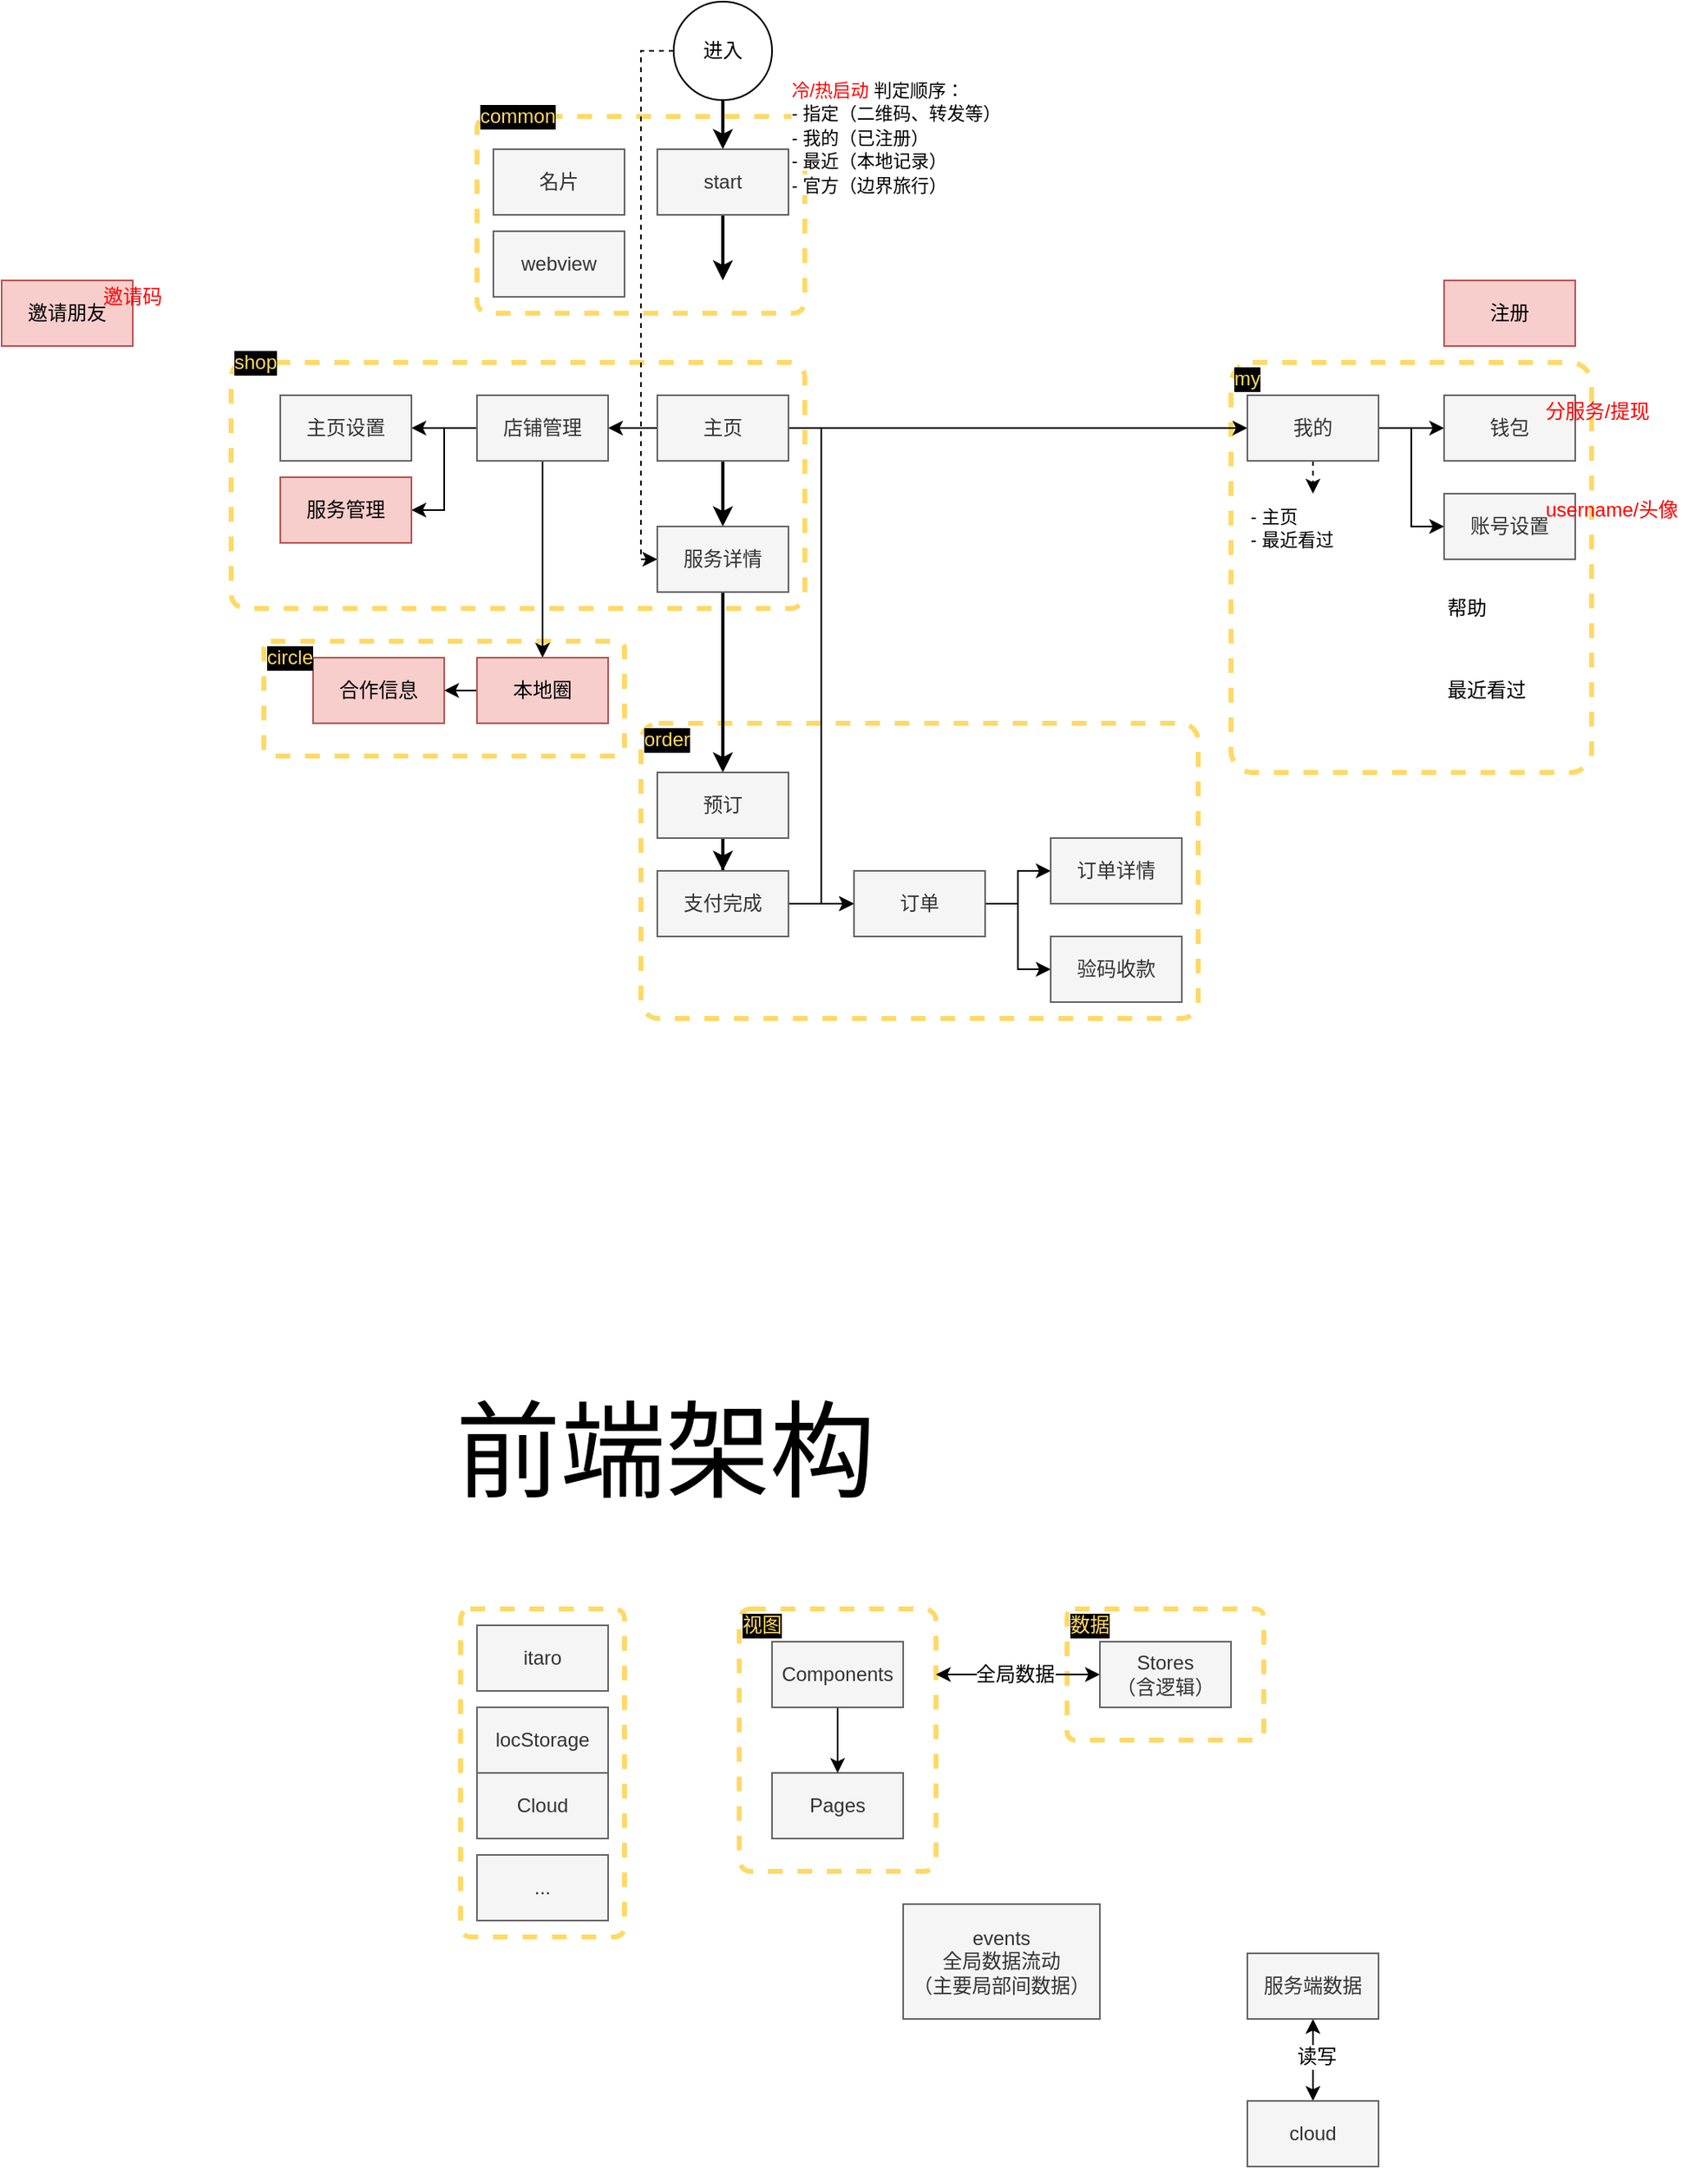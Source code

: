 <mxfile version="14.4.3" type="github">
  <diagram id="uaJOWpeh-Cgn03qF8BdY" name="Page-1">
    <mxGraphModel dx="946" dy="1017" grid="1" gridSize="10" guides="1" tooltips="1" connect="1" arrows="1" fold="1" page="0" pageScale="1" pageWidth="827" pageHeight="1169" background="none" math="0" shadow="0">
      <root>
        <mxCell id="0" />
        <mxCell id="1" parent="0" />
        <mxCell id="DEztta60K0riPukVhcO5-79" value="" style="rounded=1;whiteSpace=wrap;html=1;fillColor=none;dashed=1;sketch=0;arcSize=6;strokeColor=#FFD966;strokeWidth=3;" vertex="1" parent="1">
          <mxGeometry x="650" y="940" width="120" height="80" as="geometry" />
        </mxCell>
        <mxCell id="DEztta60K0riPukVhcO5-80" value="数据" style="text;html=1;strokeColor=none;fillColor=none;align=left;verticalAlign=middle;whiteSpace=wrap;rounded=0;dashed=1;sketch=0;fontColor=#FFD966;labelBackgroundColor=#000000;" vertex="1" parent="1">
          <mxGeometry x="650" y="940" width="60" height="20" as="geometry" />
        </mxCell>
        <mxCell id="DEztta60K0riPukVhcO5-74" value="" style="rounded=1;whiteSpace=wrap;html=1;fillColor=none;dashed=1;sketch=0;arcSize=6;strokeColor=#FFD966;strokeWidth=3;" vertex="1" parent="1">
          <mxGeometry x="450" y="940" width="120" height="160" as="geometry" />
        </mxCell>
        <mxCell id="DEztta60K0riPukVhcO5-25" value="" style="rounded=1;whiteSpace=wrap;html=1;fillColor=none;dashed=1;sketch=0;arcSize=6;strokeColor=#FFD966;strokeWidth=3;" vertex="1" parent="1">
          <mxGeometry x="280" y="940" width="100" height="200" as="geometry" />
        </mxCell>
        <mxCell id="wzKUWsmBttnWFlD8ngQO-3" value="" style="rounded=1;whiteSpace=wrap;html=1;fillColor=none;dashed=1;sketch=0;arcSize=6;strokeColor=#FFD966;strokeWidth=3;" parent="1" vertex="1">
          <mxGeometry x="140" y="180" width="350" height="150" as="geometry" />
        </mxCell>
        <mxCell id="ifAqm_TVmSoJR8_c_eYD-7" value="" style="rounded=1;whiteSpace=wrap;html=1;fillColor=none;dashed=1;sketch=0;arcSize=6;strokeColor=#FFD966;strokeWidth=3;" parent="1" vertex="1">
          <mxGeometry x="160" y="350" width="220" height="70" as="geometry" />
        </mxCell>
        <mxCell id="6PhgYJ-1GN8SUMeGV9yt-6" value="" style="rounded=1;whiteSpace=wrap;html=1;fillColor=none;dashed=1;sketch=0;arcSize=6;strokeColor=#FFD966;strokeWidth=3;" parent="1" vertex="1">
          <mxGeometry x="750" y="180" width="220" height="250" as="geometry" />
        </mxCell>
        <mxCell id="6PhgYJ-1GN8SUMeGV9yt-3" value="" style="rounded=1;whiteSpace=wrap;html=1;fillColor=none;dashed=1;sketch=0;arcSize=6;strokeColor=#FFD966;strokeWidth=3;" parent="1" vertex="1">
          <mxGeometry x="290" y="30" width="200" height="120" as="geometry" />
        </mxCell>
        <mxCell id="6PhgYJ-1GN8SUMeGV9yt-5" value="" style="rounded=1;whiteSpace=wrap;html=1;fillColor=none;dashed=1;sketch=0;arcSize=6;strokeColor=#FFD966;strokeWidth=3;" parent="1" vertex="1">
          <mxGeometry x="390" y="400" width="340" height="180" as="geometry" />
        </mxCell>
        <mxCell id="1kkJQfJtM5-QZLH32b5V-26" style="edgeStyle=orthogonalEdgeStyle;rounded=0;orthogonalLoop=1;jettySize=auto;html=1;exitX=0;exitY=0.5;exitDx=0;exitDy=0;entryX=0;entryY=0.5;entryDx=0;entryDy=0;dashed=1;" parent="1" source="1kkJQfJtM5-QZLH32b5V-1" target="1kkJQfJtM5-QZLH32b5V-19" edge="1">
          <mxGeometry relative="1" as="geometry" />
        </mxCell>
        <mxCell id="6PhgYJ-1GN8SUMeGV9yt-14" value="" style="edgeStyle=orthogonalEdgeStyle;rounded=0;orthogonalLoop=1;jettySize=auto;html=1;strokeColor=#000000;strokeWidth=2;fontColor=#FF0000;" parent="1" source="1kkJQfJtM5-QZLH32b5V-1" target="6PhgYJ-1GN8SUMeGV9yt-13" edge="1">
          <mxGeometry relative="1" as="geometry" />
        </mxCell>
        <mxCell id="1kkJQfJtM5-QZLH32b5V-1" value="进入" style="ellipse;whiteSpace=wrap;html=1;aspect=fixed;" parent="1" vertex="1">
          <mxGeometry x="410" y="-40" width="60" height="60" as="geometry" />
        </mxCell>
        <mxCell id="1kkJQfJtM5-QZLH32b5V-21" value="" style="edgeStyle=orthogonalEdgeStyle;rounded=0;orthogonalLoop=1;jettySize=auto;html=1;strokeWidth=2;" parent="1" source="1kkJQfJtM5-QZLH32b5V-5" target="1kkJQfJtM5-QZLH32b5V-19" edge="1">
          <mxGeometry relative="1" as="geometry" />
        </mxCell>
        <mxCell id="1kkJQfJtM5-QZLH32b5V-45" style="edgeStyle=orthogonalEdgeStyle;rounded=0;orthogonalLoop=1;jettySize=auto;html=1;exitX=1;exitY=0.5;exitDx=0;exitDy=0;entryX=0;entryY=0.5;entryDx=0;entryDy=0;startArrow=none;startFill=0;" parent="1" source="1kkJQfJtM5-QZLH32b5V-5" target="1kkJQfJtM5-QZLH32b5V-22" edge="1">
          <mxGeometry relative="1" as="geometry" />
        </mxCell>
        <mxCell id="tsJAiBTJl78jRLFI6lzW-2" style="edgeStyle=orthogonalEdgeStyle;rounded=0;orthogonalLoop=1;jettySize=auto;html=1;exitX=1;exitY=0.5;exitDx=0;exitDy=0;entryX=0;entryY=0.5;entryDx=0;entryDy=0;" parent="1" source="1kkJQfJtM5-QZLH32b5V-5" target="1kkJQfJtM5-QZLH32b5V-23" edge="1">
          <mxGeometry relative="1" as="geometry" />
        </mxCell>
        <mxCell id="ufz8kV2_bPWFAASkAtV6-10" style="edgeStyle=orthogonalEdgeStyle;rounded=0;orthogonalLoop=1;jettySize=auto;html=1;exitX=0;exitY=0.5;exitDx=0;exitDy=0;entryX=1;entryY=0.5;entryDx=0;entryDy=0;fontColor=#000000;" parent="1" source="1kkJQfJtM5-QZLH32b5V-5" target="1kkJQfJtM5-QZLH32b5V-36" edge="1">
          <mxGeometry relative="1" as="geometry" />
        </mxCell>
        <mxCell id="1kkJQfJtM5-QZLH32b5V-5" value="主页" style="rounded=0;whiteSpace=wrap;html=1;fillColor=#f5f5f5;strokeColor=#666666;fontColor=#333333;" parent="1" vertex="1">
          <mxGeometry x="400" y="200" width="80" height="40" as="geometry" />
        </mxCell>
        <mxCell id="1kkJQfJtM5-QZLH32b5V-14" value="&lt;span style=&quot;font-family: &amp;#34;helvetica&amp;#34; ; font-size: 11px ; font-style: normal ; font-weight: normal ; letter-spacing: normal ; text-align: center ; text-indent: 0px ; text-transform: none ; word-spacing: 0px ; background-color: rgb(255 , 255 , 255) ; text-decoration: none ; display: inline ; float: none&quot;&gt;&lt;font color=&quot;#ff0000&quot;&gt;冷/热启动&lt;/font&gt;&lt;/span&gt;&lt;span style=&quot;color: rgb(0 , 0 , 0) ; font-family: &amp;#34;helvetica&amp;#34; ; font-size: 11px ; font-style: normal ; font-weight: normal ; letter-spacing: normal ; text-align: center ; text-indent: 0px ; text-transform: none ; word-spacing: 0px ; background-color: rgb(255 , 255 , 255) ; text-decoration: none ; display: inline ; float: none&quot;&gt;&amp;nbsp;判定顺序：&lt;br&gt;- 指定（二维码、转发等）&lt;/span&gt;&lt;br style=&quot;color: rgb(0 , 0 , 0) ; font-family: &amp;#34;helvetica&amp;#34; ; font-size: 11px ; font-style: normal ; font-weight: normal ; letter-spacing: normal ; text-align: center ; text-indent: 0px ; text-transform: none ; word-spacing: 0px ; background-color: rgb(255 , 255 , 255) ; text-decoration: none&quot;&gt;&lt;span style=&quot;color: rgb(0 , 0 , 0) ; font-family: &amp;#34;helvetica&amp;#34; ; font-size: 11px ; font-style: normal ; font-weight: normal ; letter-spacing: normal ; text-align: center ; text-indent: 0px ; text-transform: none ; word-spacing: 0px ; background-color: rgb(255 , 255 , 255) ; text-decoration: none ; display: inline ; float: none&quot;&gt;- 我的（已注册）&lt;/span&gt;&lt;br style=&quot;color: rgb(0 , 0 , 0) ; font-family: &amp;#34;helvetica&amp;#34; ; font-size: 11px ; font-style: normal ; font-weight: normal ; letter-spacing: normal ; text-align: center ; text-indent: 0px ; text-transform: none ; word-spacing: 0px ; background-color: rgb(255 , 255 , 255) ; text-decoration: none&quot;&gt;&lt;span style=&quot;color: rgb(0 , 0 , 0) ; font-family: &amp;#34;helvetica&amp;#34; ; font-size: 11px ; font-style: normal ; font-weight: normal ; letter-spacing: normal ; text-align: center ; text-indent: 0px ; text-transform: none ; word-spacing: 0px ; background-color: rgb(255 , 255 , 255) ; text-decoration: none ; display: inline ; float: none&quot;&gt;- 最近（本地记录）&lt;/span&gt;&lt;br style=&quot;color: rgb(0 , 0 , 0) ; font-family: &amp;#34;helvetica&amp;#34; ; font-size: 11px ; font-style: normal ; font-weight: normal ; letter-spacing: normal ; text-align: center ; text-indent: 0px ; text-transform: none ; word-spacing: 0px ; background-color: rgb(255 , 255 , 255) ; text-decoration: none&quot;&gt;&lt;span style=&quot;color: rgb(0 , 0 , 0) ; font-family: &amp;#34;helvetica&amp;#34; ; font-size: 11px ; font-style: normal ; font-weight: normal ; letter-spacing: normal ; text-align: center ; text-indent: 0px ; text-transform: none ; word-spacing: 0px ; background-color: rgb(255 , 255 , 255) ; text-decoration: none ; display: inline ; float: none&quot;&gt;- 官方（边界旅行）&lt;/span&gt;" style="text;whiteSpace=wrap;html=1;" parent="1" vertex="1">
          <mxGeometry x="480" width="150" height="70" as="geometry" />
        </mxCell>
        <mxCell id="1kkJQfJtM5-QZLH32b5V-30" value="" style="edgeStyle=orthogonalEdgeStyle;rounded=0;orthogonalLoop=1;jettySize=auto;html=1;startArrow=none;startFill=0;strokeWidth=2;" parent="1" source="1kkJQfJtM5-QZLH32b5V-19" target="1kkJQfJtM5-QZLH32b5V-29" edge="1">
          <mxGeometry relative="1" as="geometry" />
        </mxCell>
        <mxCell id="1kkJQfJtM5-QZLH32b5V-19" value="服务详情" style="rounded=0;whiteSpace=wrap;html=1;fillColor=#f5f5f5;strokeColor=#666666;fontColor=#333333;" parent="1" vertex="1">
          <mxGeometry x="400" y="280" width="80" height="40" as="geometry" />
        </mxCell>
        <mxCell id="1kkJQfJtM5-QZLH32b5V-48" value="" style="edgeStyle=orthogonalEdgeStyle;rounded=0;orthogonalLoop=1;jettySize=auto;html=1;startArrow=none;startFill=0;entryX=0;entryY=0.5;entryDx=0;entryDy=0;" parent="1" source="1kkJQfJtM5-QZLH32b5V-22" target="1kkJQfJtM5-QZLH32b5V-47" edge="1">
          <mxGeometry relative="1" as="geometry" />
        </mxCell>
        <mxCell id="1kkJQfJtM5-QZLH32b5V-51" style="edgeStyle=orthogonalEdgeStyle;rounded=0;orthogonalLoop=1;jettySize=auto;html=1;exitX=0.5;exitY=1;exitDx=0;exitDy=0;entryX=0.5;entryY=0;entryDx=0;entryDy=0;dashed=1;startArrow=none;startFill=0;" parent="1" source="1kkJQfJtM5-QZLH32b5V-22" target="1kkJQfJtM5-QZLH32b5V-43" edge="1">
          <mxGeometry relative="1" as="geometry" />
        </mxCell>
        <mxCell id="1kkJQfJtM5-QZLH32b5V-55" style="edgeStyle=orthogonalEdgeStyle;rounded=0;orthogonalLoop=1;jettySize=auto;html=1;exitX=1;exitY=0.5;exitDx=0;exitDy=0;entryX=0;entryY=0.5;entryDx=0;entryDy=0;startArrow=none;startFill=0;" parent="1" source="1kkJQfJtM5-QZLH32b5V-22" target="1kkJQfJtM5-QZLH32b5V-40" edge="1">
          <mxGeometry relative="1" as="geometry" />
        </mxCell>
        <mxCell id="1kkJQfJtM5-QZLH32b5V-22" value="我的" style="rounded=0;whiteSpace=wrap;html=1;fillColor=#f5f5f5;strokeColor=#666666;fontColor=#333333;" parent="1" vertex="1">
          <mxGeometry x="760" y="200" width="80" height="40" as="geometry" />
        </mxCell>
        <mxCell id="1kkJQfJtM5-QZLH32b5V-35" value="" style="edgeStyle=orthogonalEdgeStyle;rounded=0;orthogonalLoop=1;jettySize=auto;html=1;startArrow=none;startFill=0;" parent="1" source="1kkJQfJtM5-QZLH32b5V-23" target="1kkJQfJtM5-QZLH32b5V-34" edge="1">
          <mxGeometry relative="1" as="geometry" />
        </mxCell>
        <mxCell id="1kkJQfJtM5-QZLH32b5V-67" style="edgeStyle=orthogonalEdgeStyle;rounded=0;orthogonalLoop=1;jettySize=auto;html=1;exitX=1;exitY=0.5;exitDx=0;exitDy=0;entryX=0;entryY=0.5;entryDx=0;entryDy=0;startArrow=none;startFill=0;" parent="1" source="1kkJQfJtM5-QZLH32b5V-23" target="1kkJQfJtM5-QZLH32b5V-66" edge="1">
          <mxGeometry relative="1" as="geometry" />
        </mxCell>
        <mxCell id="1kkJQfJtM5-QZLH32b5V-23" value="订单" style="rounded=0;whiteSpace=wrap;html=1;fillColor=#f5f5f5;strokeColor=#666666;fontColor=#333333;" parent="1" vertex="1">
          <mxGeometry x="520" y="490" width="80" height="40" as="geometry" />
        </mxCell>
        <mxCell id="1kkJQfJtM5-QZLH32b5V-32" value="" style="edgeStyle=orthogonalEdgeStyle;rounded=0;orthogonalLoop=1;jettySize=auto;html=1;startArrow=none;startFill=0;strokeWidth=2;" parent="1" source="1kkJQfJtM5-QZLH32b5V-29" target="1kkJQfJtM5-QZLH32b5V-31" edge="1">
          <mxGeometry relative="1" as="geometry" />
        </mxCell>
        <mxCell id="1kkJQfJtM5-QZLH32b5V-29" value="预订" style="rounded=0;whiteSpace=wrap;html=1;fillColor=#f5f5f5;strokeColor=#666666;fontColor=#333333;" parent="1" vertex="1">
          <mxGeometry x="400" y="430" width="80" height="40" as="geometry" />
        </mxCell>
        <mxCell id="tsJAiBTJl78jRLFI6lzW-1" value="" style="edgeStyle=orthogonalEdgeStyle;rounded=0;orthogonalLoop=1;jettySize=auto;html=1;" parent="1" source="1kkJQfJtM5-QZLH32b5V-31" target="1kkJQfJtM5-QZLH32b5V-23" edge="1">
          <mxGeometry relative="1" as="geometry" />
        </mxCell>
        <mxCell id="1kkJQfJtM5-QZLH32b5V-31" value="支付完成" style="rounded=0;whiteSpace=wrap;html=1;fillColor=#f5f5f5;strokeColor=#666666;fontColor=#333333;" parent="1" vertex="1">
          <mxGeometry x="400" y="490" width="80" height="40" as="geometry" />
        </mxCell>
        <mxCell id="1kkJQfJtM5-QZLH32b5V-34" value="订单详情" style="rounded=0;whiteSpace=wrap;html=1;fillColor=#f5f5f5;strokeColor=#666666;fontColor=#333333;" parent="1" vertex="1">
          <mxGeometry x="640" y="470" width="80" height="40" as="geometry" />
        </mxCell>
        <mxCell id="ufz8kV2_bPWFAASkAtV6-6" style="edgeStyle=orthogonalEdgeStyle;rounded=0;orthogonalLoop=1;jettySize=auto;html=1;exitX=0;exitY=0.5;exitDx=0;exitDy=0;entryX=1;entryY=0.5;entryDx=0;entryDy=0;fontColor=#000000;" parent="1" source="1kkJQfJtM5-QZLH32b5V-36" target="1kkJQfJtM5-QZLH32b5V-56" edge="1">
          <mxGeometry relative="1" as="geometry" />
        </mxCell>
        <mxCell id="ufz8kV2_bPWFAASkAtV6-7" style="edgeStyle=orthogonalEdgeStyle;rounded=0;orthogonalLoop=1;jettySize=auto;html=1;exitX=0;exitY=0.5;exitDx=0;exitDy=0;entryX=1;entryY=0.5;entryDx=0;entryDy=0;fontColor=#000000;" parent="1" source="1kkJQfJtM5-QZLH32b5V-36" target="1kkJQfJtM5-QZLH32b5V-39" edge="1">
          <mxGeometry relative="1" as="geometry" />
        </mxCell>
        <mxCell id="wzKUWsmBttnWFlD8ngQO-1" style="edgeStyle=orthogonalEdgeStyle;rounded=0;orthogonalLoop=1;jettySize=auto;html=1;exitX=0.5;exitY=1;exitDx=0;exitDy=0;entryX=0.5;entryY=0;entryDx=0;entryDy=0;" parent="1" source="1kkJQfJtM5-QZLH32b5V-36" target="1kkJQfJtM5-QZLH32b5V-60" edge="1">
          <mxGeometry relative="1" as="geometry" />
        </mxCell>
        <mxCell id="1kkJQfJtM5-QZLH32b5V-36" value="店铺管理" style="rounded=0;whiteSpace=wrap;html=1;fillColor=#f5f5f5;strokeColor=#666666;fontColor=#333333;" parent="1" vertex="1">
          <mxGeometry x="290" y="200" width="80" height="40" as="geometry" />
        </mxCell>
        <mxCell id="1kkJQfJtM5-QZLH32b5V-39" value="服务管理" style="rounded=0;whiteSpace=wrap;html=1;fillColor=#f8cecc;strokeColor=#b85450;" parent="1" vertex="1">
          <mxGeometry x="170" y="250" width="80" height="40" as="geometry" />
        </mxCell>
        <mxCell id="1kkJQfJtM5-QZLH32b5V-40" value="账号设置" style="rounded=0;whiteSpace=wrap;html=1;fillColor=#f5f5f5;strokeColor=#666666;fontColor=#333333;" parent="1" vertex="1">
          <mxGeometry x="880" y="260" width="80" height="40" as="geometry" />
        </mxCell>
        <mxCell id="1kkJQfJtM5-QZLH32b5V-43" value="&lt;font face=&quot;helvetica&quot;&gt;&lt;span style=&quot;font-size: 11px ; background-color: rgb(255 , 255 , 255)&quot;&gt;- 主页&lt;br&gt;- 最近看过&lt;/span&gt;&lt;/font&gt;" style="text;whiteSpace=wrap;html=1;align=left;" parent="1" vertex="1">
          <mxGeometry x="760" y="260" width="80" height="45" as="geometry" />
        </mxCell>
        <mxCell id="1kkJQfJtM5-QZLH32b5V-47" value="钱包" style="rounded=0;whiteSpace=wrap;html=1;fillColor=#f5f5f5;strokeColor=#666666;fontColor=#333333;" parent="1" vertex="1">
          <mxGeometry x="880" y="200" width="80" height="40" as="geometry" />
        </mxCell>
        <mxCell id="1kkJQfJtM5-QZLH32b5V-56" value="主页设置" style="rounded=0;whiteSpace=wrap;html=1;fillColor=#f5f5f5;strokeColor=#666666;fontColor=#333333;" parent="1" vertex="1">
          <mxGeometry x="170" y="200" width="80" height="40" as="geometry" />
        </mxCell>
        <mxCell id="wzKUWsmBttnWFlD8ngQO-2" style="edgeStyle=orthogonalEdgeStyle;rounded=0;orthogonalLoop=1;jettySize=auto;html=1;exitX=0;exitY=0.5;exitDx=0;exitDy=0;entryX=1;entryY=0.5;entryDx=0;entryDy=0;" parent="1" source="1kkJQfJtM5-QZLH32b5V-60" target="6PhgYJ-1GN8SUMeGV9yt-2" edge="1">
          <mxGeometry relative="1" as="geometry" />
        </mxCell>
        <mxCell id="1kkJQfJtM5-QZLH32b5V-60" value="本地圈" style="rounded=0;whiteSpace=wrap;html=1;fillColor=#f8cecc;strokeColor=#b85450;" parent="1" vertex="1">
          <mxGeometry x="290" y="360" width="80" height="40" as="geometry" />
        </mxCell>
        <mxCell id="1kkJQfJtM5-QZLH32b5V-63" value="邀请朋友" style="rounded=0;whiteSpace=wrap;html=1;glass=0;shadow=0;fillColor=#f8cecc;strokeColor=#b85450;" parent="1" vertex="1">
          <mxGeometry y="130" width="80" height="40" as="geometry" />
        </mxCell>
        <mxCell id="1kkJQfJtM5-QZLH32b5V-66" value="验码收款" style="rounded=0;whiteSpace=wrap;html=1;fillColor=#f5f5f5;strokeColor=#666666;fontColor=#333333;" parent="1" vertex="1">
          <mxGeometry x="640" y="530" width="80" height="40" as="geometry" />
        </mxCell>
        <mxCell id="6PhgYJ-1GN8SUMeGV9yt-1" value="名片" style="rounded=0;whiteSpace=wrap;html=1;fillColor=#f5f5f5;strokeColor=#666666;fontColor=#333333;" parent="1" vertex="1">
          <mxGeometry x="300" y="50" width="80" height="40" as="geometry" />
        </mxCell>
        <mxCell id="6PhgYJ-1GN8SUMeGV9yt-2" value="合作信息" style="rounded=0;whiteSpace=wrap;html=1;fillColor=#f8cecc;strokeColor=#b85450;" parent="1" vertex="1">
          <mxGeometry x="190" y="360" width="80" height="40" as="geometry" />
        </mxCell>
        <mxCell id="6PhgYJ-1GN8SUMeGV9yt-8" value="username/头像" style="text;html=1;strokeColor=none;fillColor=none;align=left;verticalAlign=middle;whiteSpace=wrap;rounded=0;dashed=1;sketch=0;fontColor=#FF0000;" parent="1" vertex="1">
          <mxGeometry x="940" y="260" width="100" height="20" as="geometry" />
        </mxCell>
        <mxCell id="6PhgYJ-1GN8SUMeGV9yt-9" value="分服务/提现" style="text;html=1;strokeColor=none;fillColor=none;align=left;verticalAlign=middle;whiteSpace=wrap;rounded=0;dashed=1;sketch=0;fontColor=#FF0000;" parent="1" vertex="1">
          <mxGeometry x="940" y="200" width="100" height="20" as="geometry" />
        </mxCell>
        <mxCell id="6PhgYJ-1GN8SUMeGV9yt-10" value="邀请码" style="text;html=1;strokeColor=none;fillColor=none;align=left;verticalAlign=middle;whiteSpace=wrap;rounded=0;dashed=1;sketch=0;fontColor=#FF0000;" parent="1" vertex="1">
          <mxGeometry x="60" y="130" width="100" height="20" as="geometry" />
        </mxCell>
        <mxCell id="6PhgYJ-1GN8SUMeGV9yt-11" value="注册" style="rounded=0;whiteSpace=wrap;html=1;fillColor=#f8cecc;strokeColor=#b85450;" parent="1" vertex="1">
          <mxGeometry x="880" y="130" width="80" height="40" as="geometry" />
        </mxCell>
        <mxCell id="6PhgYJ-1GN8SUMeGV9yt-12" value="webview" style="rounded=0;whiteSpace=wrap;html=1;fillColor=#f5f5f5;strokeColor=#666666;fontColor=#333333;" parent="1" vertex="1">
          <mxGeometry x="300" y="100" width="80" height="40" as="geometry" />
        </mxCell>
        <mxCell id="6PhgYJ-1GN8SUMeGV9yt-15" value="" style="edgeStyle=orthogonalEdgeStyle;rounded=0;orthogonalLoop=1;jettySize=auto;html=1;strokeColor=#000000;strokeWidth=2;fontColor=#FF0000;" parent="1" source="6PhgYJ-1GN8SUMeGV9yt-13" edge="1">
          <mxGeometry relative="1" as="geometry">
            <mxPoint x="440" y="130" as="targetPoint" />
          </mxGeometry>
        </mxCell>
        <mxCell id="6PhgYJ-1GN8SUMeGV9yt-13" value="start" style="rounded=0;whiteSpace=wrap;html=1;fillColor=#f5f5f5;strokeColor=#666666;fontColor=#333333;" parent="1" vertex="1">
          <mxGeometry x="400" y="50" width="80" height="40" as="geometry" />
        </mxCell>
        <mxCell id="ifAqm_TVmSoJR8_c_eYD-1" value="common" style="text;html=1;strokeColor=none;fillColor=none;align=left;verticalAlign=middle;whiteSpace=wrap;rounded=0;dashed=1;sketch=0;fontColor=#FFD966;labelBackgroundColor=#000000;" parent="1" vertex="1">
          <mxGeometry x="290" y="20" width="100" height="20" as="geometry" />
        </mxCell>
        <mxCell id="ifAqm_TVmSoJR8_c_eYD-2" value="my" style="text;html=1;strokeColor=none;fillColor=none;align=left;verticalAlign=middle;whiteSpace=wrap;rounded=0;dashed=1;sketch=0;fontColor=#FFD966;labelBackgroundColor=#000000;" parent="1" vertex="1">
          <mxGeometry x="750" y="180" width="100" height="20" as="geometry" />
        </mxCell>
        <mxCell id="ifAqm_TVmSoJR8_c_eYD-4" value="order" style="text;html=1;strokeColor=none;fillColor=none;align=left;verticalAlign=middle;whiteSpace=wrap;rounded=0;dashed=1;sketch=0;fontColor=#FFD966;labelBackgroundColor=#000000;" parent="1" vertex="1">
          <mxGeometry x="390" y="400" width="100" height="20" as="geometry" />
        </mxCell>
        <mxCell id="ifAqm_TVmSoJR8_c_eYD-8" value="circle" style="text;html=1;strokeColor=none;fillColor=none;align=left;verticalAlign=middle;whiteSpace=wrap;rounded=0;dashed=1;sketch=0;fontColor=#FFD966;labelBackgroundColor=#000000;" parent="1" vertex="1">
          <mxGeometry x="160" y="350" width="100" height="20" as="geometry" />
        </mxCell>
        <mxCell id="ufz8kV2_bPWFAASkAtV6-1" value="最近看过" style="text;html=1;strokeColor=none;fillColor=none;align=left;verticalAlign=middle;whiteSpace=wrap;rounded=0;dashed=1;sketch=0;" parent="1" vertex="1">
          <mxGeometry x="880" y="370" width="60" height="20" as="geometry" />
        </mxCell>
        <mxCell id="ufz8kV2_bPWFAASkAtV6-2" value="帮助" style="text;html=1;strokeColor=none;fillColor=none;align=left;verticalAlign=middle;whiteSpace=wrap;rounded=0;dashed=1;sketch=0;" parent="1" vertex="1">
          <mxGeometry x="880" y="320" width="60" height="20" as="geometry" />
        </mxCell>
        <mxCell id="wzKUWsmBttnWFlD8ngQO-4" value="shop" style="text;html=1;strokeColor=none;fillColor=none;align=left;verticalAlign=middle;whiteSpace=wrap;rounded=0;dashed=1;sketch=0;fontColor=#FFD966;labelBackgroundColor=#000000;" parent="1" vertex="1">
          <mxGeometry x="140" y="170" width="100" height="20" as="geometry" />
        </mxCell>
        <mxCell id="DEztta60K0riPukVhcO5-1" value="前端架构" style="text;html=1;strokeColor=none;fillColor=none;align=center;verticalAlign=middle;whiteSpace=wrap;rounded=0;fontSize=64;" vertex="1" parent="1">
          <mxGeometry x="230" y="810" width="350" height="70" as="geometry" />
        </mxCell>
        <mxCell id="DEztta60K0riPukVhcO5-4" value="Cloud" style="rounded=0;whiteSpace=wrap;html=1;fillColor=#f5f5f5;strokeColor=#666666;fontColor=#333333;" vertex="1" parent="1">
          <mxGeometry x="290" y="1040" width="80" height="40" as="geometry" />
        </mxCell>
        <mxCell id="DEztta60K0riPukVhcO5-6" value="..." style="rounded=0;whiteSpace=wrap;html=1;fillColor=#f5f5f5;strokeColor=#666666;fontColor=#333333;" vertex="1" parent="1">
          <mxGeometry x="290" y="1090" width="80" height="40" as="geometry" />
        </mxCell>
        <mxCell id="DEztta60K0riPukVhcO5-21" value="locStorage" style="rounded=0;whiteSpace=wrap;html=1;fillColor=#f5f5f5;strokeColor=#666666;fontColor=#333333;" vertex="1" parent="1">
          <mxGeometry x="290" y="1000" width="80" height="40" as="geometry" />
        </mxCell>
        <mxCell id="DEztta60K0riPukVhcO5-22" value="itaro" style="rounded=0;whiteSpace=wrap;html=1;fillColor=#f5f5f5;strokeColor=#666666;fontColor=#333333;" vertex="1" parent="1">
          <mxGeometry x="290" y="950" width="80" height="40" as="geometry" />
        </mxCell>
        <mxCell id="DEztta60K0riPukVhcO5-69" style="edgeStyle=orthogonalEdgeStyle;rounded=0;orthogonalLoop=1;jettySize=auto;html=1;entryX=0;entryY=0.5;entryDx=0;entryDy=0;startArrow=classic;startFill=1;fontSize=12;exitX=1;exitY=0.25;exitDx=0;exitDy=0;" edge="1" parent="1" source="DEztta60K0riPukVhcO5-74" target="DEztta60K0riPukVhcO5-52">
          <mxGeometry relative="1" as="geometry">
            <mxPoint x="580" y="980" as="sourcePoint" />
            <Array as="points">
              <mxPoint x="600" y="980" />
              <mxPoint x="600" y="980" />
            </Array>
          </mxGeometry>
        </mxCell>
        <mxCell id="DEztta60K0riPukVhcO5-70" value="全局数据" style="edgeLabel;html=1;align=center;verticalAlign=middle;resizable=0;points=[];fontSize=12;" vertex="1" connectable="0" parent="DEztta60K0riPukVhcO5-69">
          <mxGeometry x="-0.036" relative="1" as="geometry">
            <mxPoint as="offset" />
          </mxGeometry>
        </mxCell>
        <mxCell id="DEztta60K0riPukVhcO5-44" value="Pages" style="rounded=0;whiteSpace=wrap;html=1;fillColor=#f5f5f5;strokeColor=#666666;fontColor=#333333;" vertex="1" parent="1">
          <mxGeometry x="470" y="1040" width="80" height="40" as="geometry" />
        </mxCell>
        <mxCell id="DEztta60K0riPukVhcO5-45" style="edgeStyle=none;rounded=0;orthogonalLoop=1;jettySize=auto;html=1;exitX=0.5;exitY=1;exitDx=0;exitDy=0;entryX=0.5;entryY=0;entryDx=0;entryDy=0;fontSize=64;" edge="1" parent="1" source="DEztta60K0riPukVhcO5-46" target="DEztta60K0riPukVhcO5-44">
          <mxGeometry relative="1" as="geometry" />
        </mxCell>
        <mxCell id="DEztta60K0riPukVhcO5-46" value="Components" style="rounded=0;whiteSpace=wrap;html=1;fillColor=#f5f5f5;strokeColor=#666666;fontColor=#333333;" vertex="1" parent="1">
          <mxGeometry x="470" y="960" width="80" height="40" as="geometry" />
        </mxCell>
        <mxCell id="DEztta60K0riPukVhcO5-48" value="" style="edgeStyle=none;rounded=0;orthogonalLoop=1;jettySize=auto;html=1;fontSize=12;startArrow=classic;startFill=1;" edge="1" parent="1" source="DEztta60K0riPukVhcO5-50" target="DEztta60K0riPukVhcO5-60">
          <mxGeometry relative="1" as="geometry" />
        </mxCell>
        <mxCell id="DEztta60K0riPukVhcO5-64" value="读写" style="edgeLabel;html=1;align=center;verticalAlign=middle;resizable=0;points=[];fontSize=12;" vertex="1" connectable="0" parent="DEztta60K0riPukVhcO5-48">
          <mxGeometry x="0.1" y="-2" relative="1" as="geometry">
            <mxPoint as="offset" />
          </mxGeometry>
        </mxCell>
        <mxCell id="DEztta60K0riPukVhcO5-50" value="cloud" style="rounded=0;whiteSpace=wrap;html=1;fillColor=#f5f5f5;strokeColor=#666666;fontColor=#333333;" vertex="1" parent="1">
          <mxGeometry x="760" y="1240" width="80" height="40" as="geometry" />
        </mxCell>
        <mxCell id="DEztta60K0riPukVhcO5-52" value="Stores&lt;br&gt;（含逻辑）" style="rounded=0;whiteSpace=wrap;html=1;fillColor=#f5f5f5;strokeColor=#666666;fontColor=#333333;" vertex="1" parent="1">
          <mxGeometry x="670" y="960" width="80" height="40" as="geometry" />
        </mxCell>
        <mxCell id="DEztta60K0riPukVhcO5-60" value="服务端数据" style="rounded=0;whiteSpace=wrap;html=1;fillColor=#f5f5f5;strokeColor=#666666;fontColor=#333333;" vertex="1" parent="1">
          <mxGeometry x="760" y="1150" width="80" height="40" as="geometry" />
        </mxCell>
        <mxCell id="DEztta60K0riPukVhcO5-75" value="视图" style="text;html=1;strokeColor=none;fillColor=none;align=left;verticalAlign=middle;whiteSpace=wrap;rounded=0;dashed=1;sketch=0;fontColor=#FFD966;labelBackgroundColor=#000000;" vertex="1" parent="1">
          <mxGeometry x="450" y="940" width="60" height="20" as="geometry" />
        </mxCell>
        <mxCell id="DEztta60K0riPukVhcO5-81" value="events&lt;br&gt;全局数据流动&lt;br&gt;（主要局部间数据）" style="rounded=0;whiteSpace=wrap;html=1;fillColor=#f5f5f5;strokeColor=#666666;fontColor=#333333;" vertex="1" parent="1">
          <mxGeometry x="550" y="1120" width="120" height="70" as="geometry" />
        </mxCell>
      </root>
    </mxGraphModel>
  </diagram>
</mxfile>
